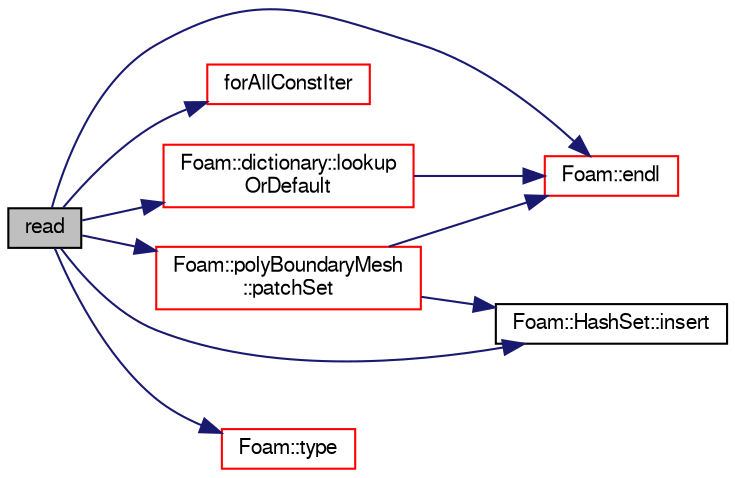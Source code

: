 digraph "read"
{
  bgcolor="transparent";
  edge [fontname="FreeSans",fontsize="10",labelfontname="FreeSans",labelfontsize="10"];
  node [fontname="FreeSans",fontsize="10",shape=record];
  rankdir="LR";
  Node1005 [label="read",height=0.2,width=0.4,color="black", fillcolor="grey75", style="filled", fontcolor="black"];
  Node1005 -> Node1006 [color="midnightblue",fontsize="10",style="solid",fontname="FreeSans"];
  Node1006 [label="Foam::endl",height=0.2,width=0.4,color="red",URL="$a21124.html#a2db8fe02a0d3909e9351bb4275b23ce4",tooltip="Add newline and flush stream. "];
  Node1005 -> Node1008 [color="midnightblue",fontsize="10",style="solid",fontname="FreeSans"];
  Node1008 [label="forAllConstIter",height=0.2,width=0.4,color="red",URL="$a38141.html#ae21e2836509b0fa7f7cedf6493b11b09"];
  Node1005 -> Node1308 [color="midnightblue",fontsize="10",style="solid",fontname="FreeSans"];
  Node1308 [label="Foam::HashSet::insert",height=0.2,width=0.4,color="black",URL="$a25690.html#a49f0753d9652681fc3a81f59951a0ad7",tooltip="Insert a new entry. "];
  Node1005 -> Node1309 [color="midnightblue",fontsize="10",style="solid",fontname="FreeSans"];
  Node1309 [label="Foam::dictionary::lookup\lOrDefault",height=0.2,width=0.4,color="red",URL="$a26014.html#a69ee064dcc6d649df523e02e5c242922",tooltip="Find and return a T,. "];
  Node1309 -> Node1006 [color="midnightblue",fontsize="10",style="solid",fontname="FreeSans"];
  Node1005 -> Node1312 [color="midnightblue",fontsize="10",style="solid",fontname="FreeSans"];
  Node1312 [label="Foam::polyBoundaryMesh\l::patchSet",height=0.2,width=0.4,color="red",URL="$a27402.html#abe10e35312c29750b51357d9058ca8be",tooltip="Return the set of patch IDs corresponding to the given names. "];
  Node1312 -> Node1006 [color="midnightblue",fontsize="10",style="solid",fontname="FreeSans"];
  Node1312 -> Node1308 [color="midnightblue",fontsize="10",style="solid",fontname="FreeSans"];
  Node1005 -> Node1144 [color="midnightblue",fontsize="10",style="solid",fontname="FreeSans"];
  Node1144 [label="Foam::type",height=0.2,width=0.4,color="red",URL="$a21124.html#aec48583af672626378f501eb9fc32cd1",tooltip="Return the file type: DIRECTORY or FILE. "];
}
